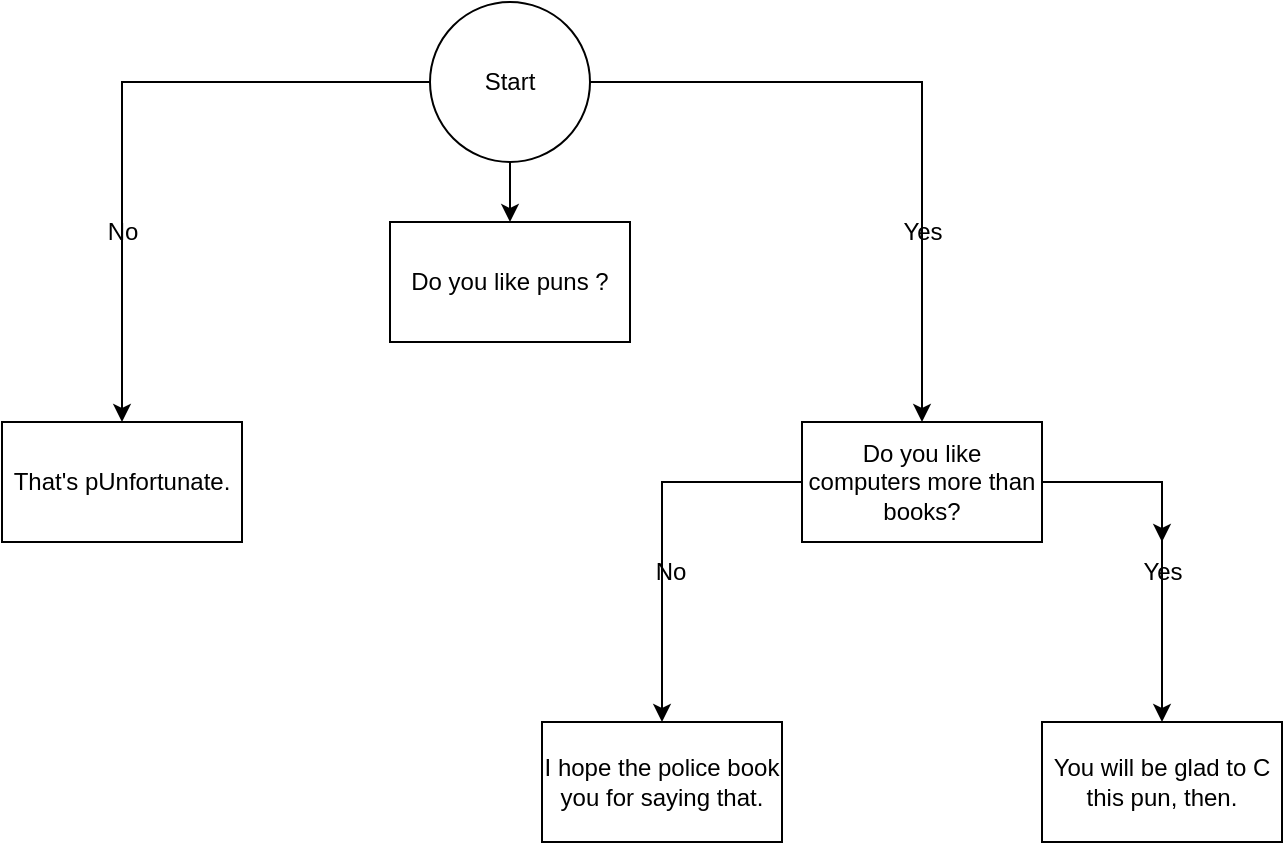 <mxfile version="24.4.13" type="github">
  <diagram name="Page-1" id="Xk6uZc-DwtngcNXFkcQP">
    <mxGraphModel dx="1050" dy="569" grid="1" gridSize="10" guides="1" tooltips="1" connect="1" arrows="1" fold="1" page="1" pageScale="1" pageWidth="827" pageHeight="1169" math="0" shadow="0">
      <root>
        <mxCell id="0" />
        <mxCell id="1" parent="0" />
        <mxCell id="KWXjaIaTfDzoAoI0r065-7" style="edgeStyle=orthogonalEdgeStyle;rounded=0;orthogonalLoop=1;jettySize=auto;html=1;entryX=0.5;entryY=0;entryDx=0;entryDy=0;" edge="1" parent="1" source="KWXjaIaTfDzoAoI0r065-1" target="KWXjaIaTfDzoAoI0r065-3">
          <mxGeometry relative="1" as="geometry" />
        </mxCell>
        <mxCell id="KWXjaIaTfDzoAoI0r065-8" value="" style="edgeStyle=orthogonalEdgeStyle;rounded=0;orthogonalLoop=1;jettySize=auto;html=1;" edge="1" parent="1" source="KWXjaIaTfDzoAoI0r065-1" target="KWXjaIaTfDzoAoI0r065-2">
          <mxGeometry relative="1" as="geometry" />
        </mxCell>
        <mxCell id="KWXjaIaTfDzoAoI0r065-9" style="edgeStyle=orthogonalEdgeStyle;rounded=0;orthogonalLoop=1;jettySize=auto;html=1;entryX=0.5;entryY=0;entryDx=0;entryDy=0;" edge="1" parent="1" source="KWXjaIaTfDzoAoI0r065-1" target="KWXjaIaTfDzoAoI0r065-4">
          <mxGeometry relative="1" as="geometry">
            <mxPoint x="590" y="110" as="targetPoint" />
          </mxGeometry>
        </mxCell>
        <mxCell id="KWXjaIaTfDzoAoI0r065-1" value="Start" style="ellipse;whiteSpace=wrap;html=1;aspect=fixed;" vertex="1" parent="1">
          <mxGeometry x="374" y="50" width="80" height="80" as="geometry" />
        </mxCell>
        <mxCell id="KWXjaIaTfDzoAoI0r065-2" value="Do you like puns ?" style="rounded=0;whiteSpace=wrap;html=1;" vertex="1" parent="1">
          <mxGeometry x="354" y="160" width="120" height="60" as="geometry" />
        </mxCell>
        <mxCell id="KWXjaIaTfDzoAoI0r065-3" value="That&#39;s pUnfortunate." style="rounded=0;whiteSpace=wrap;html=1;" vertex="1" parent="1">
          <mxGeometry x="160" y="260" width="120" height="60" as="geometry" />
        </mxCell>
        <mxCell id="KWXjaIaTfDzoAoI0r065-10" style="edgeStyle=orthogonalEdgeStyle;rounded=0;orthogonalLoop=1;jettySize=auto;html=1;entryX=0.5;entryY=0;entryDx=0;entryDy=0;" edge="1" parent="1" source="KWXjaIaTfDzoAoI0r065-4" target="KWXjaIaTfDzoAoI0r065-6">
          <mxGeometry relative="1" as="geometry" />
        </mxCell>
        <mxCell id="KWXjaIaTfDzoAoI0r065-11" style="edgeStyle=orthogonalEdgeStyle;rounded=0;orthogonalLoop=1;jettySize=auto;html=1;entryX=0.5;entryY=0;entryDx=0;entryDy=0;" edge="1" parent="1" source="KWXjaIaTfDzoAoI0r065-14" target="KWXjaIaTfDzoAoI0r065-5">
          <mxGeometry relative="1" as="geometry">
            <Array as="points">
              <mxPoint x="740" y="290" />
            </Array>
          </mxGeometry>
        </mxCell>
        <mxCell id="KWXjaIaTfDzoAoI0r065-4" value="Do you like computers more than books?" style="rounded=0;whiteSpace=wrap;html=1;" vertex="1" parent="1">
          <mxGeometry x="560" y="260" width="120" height="60" as="geometry" />
        </mxCell>
        <mxCell id="KWXjaIaTfDzoAoI0r065-5" value="You will be glad to C this pun, then." style="rounded=0;whiteSpace=wrap;html=1;" vertex="1" parent="1">
          <mxGeometry x="680" y="410" width="120" height="60" as="geometry" />
        </mxCell>
        <mxCell id="KWXjaIaTfDzoAoI0r065-6" value="I hope the police book you for saying that." style="rounded=0;whiteSpace=wrap;html=1;" vertex="1" parent="1">
          <mxGeometry x="430" y="410" width="120" height="60" as="geometry" />
        </mxCell>
        <mxCell id="KWXjaIaTfDzoAoI0r065-12" value="Yes" style="text;html=1;align=center;verticalAlign=middle;resizable=0;points=[];autosize=1;strokeColor=none;fillColor=none;" vertex="1" parent="1">
          <mxGeometry x="600" y="150" width="40" height="30" as="geometry" />
        </mxCell>
        <mxCell id="KWXjaIaTfDzoAoI0r065-13" value="No" style="text;html=1;align=center;verticalAlign=middle;resizable=0;points=[];autosize=1;strokeColor=none;fillColor=none;" vertex="1" parent="1">
          <mxGeometry x="200" y="150" width="40" height="30" as="geometry" />
        </mxCell>
        <mxCell id="KWXjaIaTfDzoAoI0r065-15" value="" style="edgeStyle=orthogonalEdgeStyle;rounded=0;orthogonalLoop=1;jettySize=auto;html=1;entryX=0.5;entryY=0;entryDx=0;entryDy=0;" edge="1" parent="1" source="KWXjaIaTfDzoAoI0r065-4" target="KWXjaIaTfDzoAoI0r065-14">
          <mxGeometry relative="1" as="geometry">
            <mxPoint x="680" y="290" as="sourcePoint" />
            <mxPoint x="740" y="410" as="targetPoint" />
            <Array as="points" />
          </mxGeometry>
        </mxCell>
        <mxCell id="KWXjaIaTfDzoAoI0r065-14" value="Yes" style="text;html=1;align=center;verticalAlign=middle;resizable=0;points=[];autosize=1;strokeColor=none;fillColor=none;" vertex="1" parent="1">
          <mxGeometry x="720" y="320" width="40" height="30" as="geometry" />
        </mxCell>
        <mxCell id="KWXjaIaTfDzoAoI0r065-17" value="No" style="text;html=1;align=center;verticalAlign=middle;resizable=0;points=[];autosize=1;strokeColor=none;fillColor=none;" vertex="1" parent="1">
          <mxGeometry x="474" y="320" width="40" height="30" as="geometry" />
        </mxCell>
      </root>
    </mxGraphModel>
  </diagram>
</mxfile>
